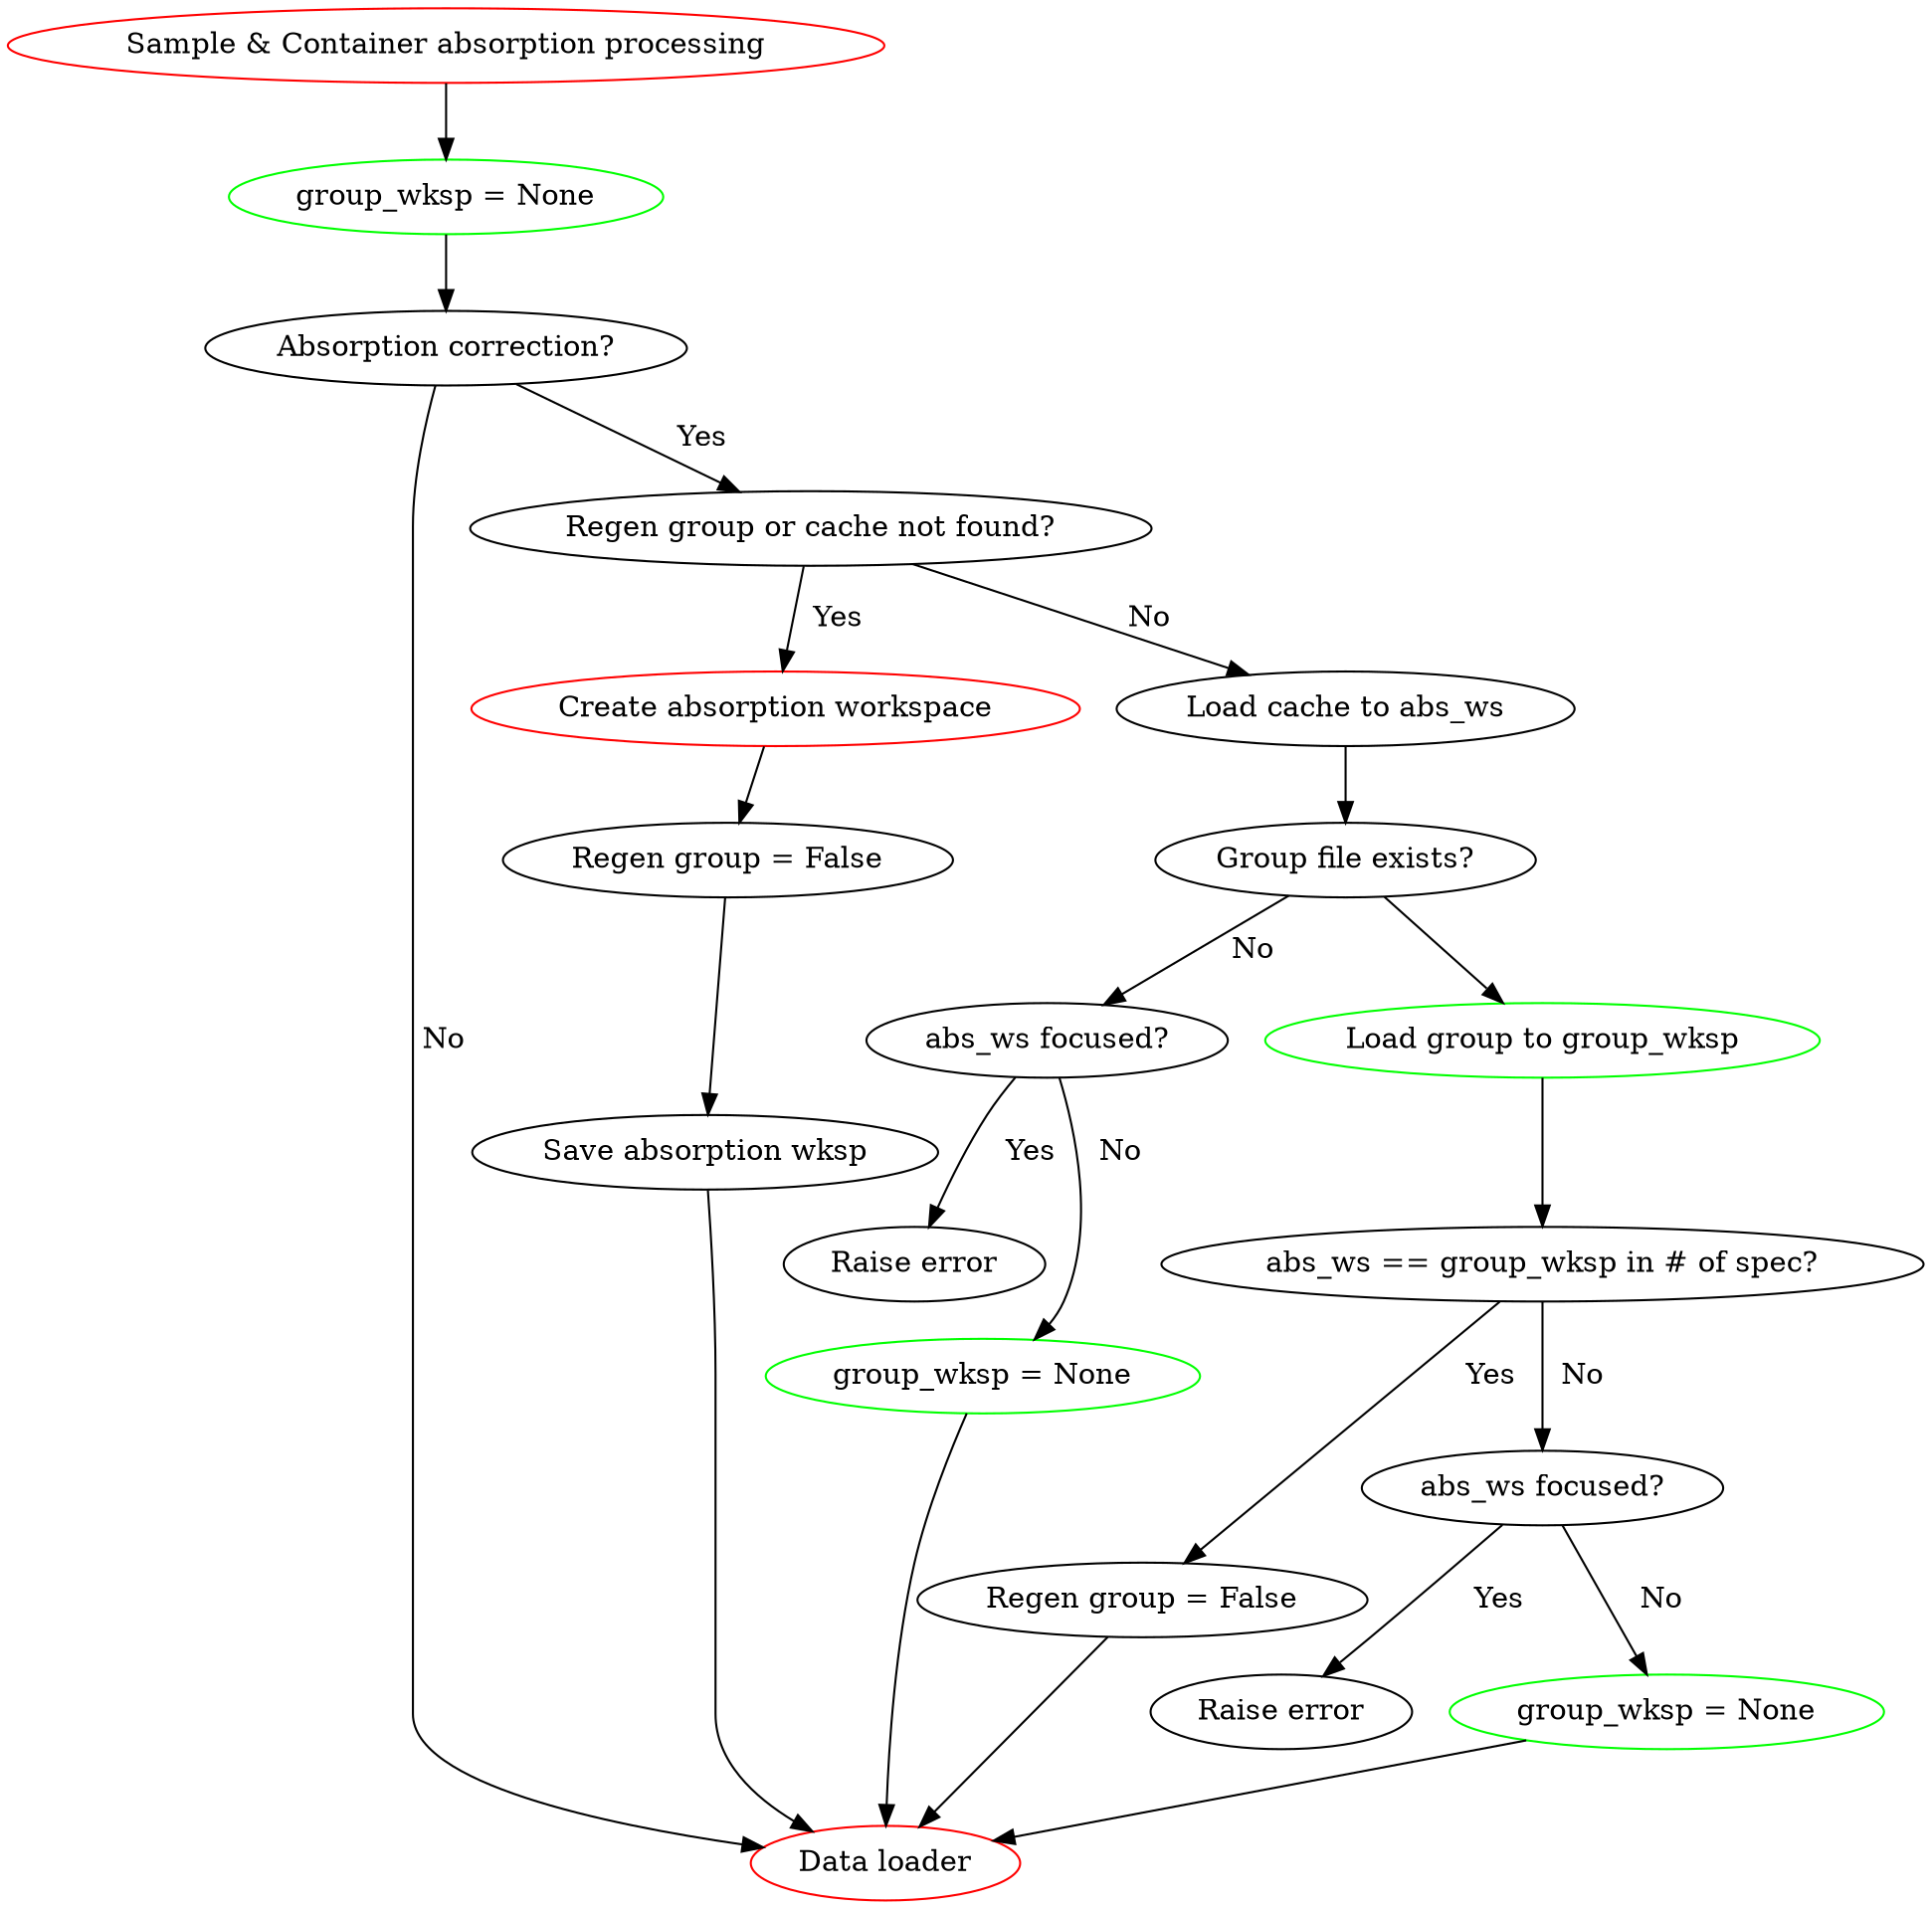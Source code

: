 digraph G {
 {node[color=red]; "Sample & Container absorption processing"} -> {node[color=green];"group_wksp = None"};
 {node[color=green];"group_wksp = None"} -> "Absorption correction?";
 "Absorption correction?" -> {node[color=red]; "Data loader"} [label=" No"];
 "Absorption correction?" -> "Regen group or cache not found?" [label="   Yes"];
 "Regen group or cache not found?" -> {node[color=red];"Create absorption workspace"} [label="  Yes"];
 {node[color=red];"Create absorption workspace"} -> {node[label="Regen group = False"];"regen_group_f_2"};
 {node[label="Regen group = False"];"regen_group_f_2"} -> "Save absorption wksp";
 "Save absorption wksp" -> {node[color=red]; "Data loader"};
 "Regen group or cache not found?" -> "Load cache to abs_ws" [label="  No"];
 "Load cache to abs_ws" -> {node[label="Group file exists?"];"gf_exists_1"};
 {node[label="Group file exists?"];"gf_exists_1"} -> "abs_ws focused?" [label="  No"];
 "abs_ws focused?" -> "Raise error" [label="  Yes"];
 "abs_ws focused?" -> {node[label="group_wksp = None";color=green];"group_wksp_none_1"} [label="  No"];
 {node[label="group_wksp = None";color=green];"group_wksp_none_1"} -> {node[color=red]; "Data loader"};
 {node[label="Group file exists?"];"gf_exists_1"} -> {node[color=green];"Load group to group_wksp"};
 {node[color=green];"Load group to group_wksp"} -> "abs_ws == group_wksp in # of spec?";
 "abs_ws == group_wksp in # of spec?" -> "Regen group = False" [label="  Yes"];
 "Regen group = False" -> {node[color=red]; "Data loader"};
 "abs_ws == group_wksp in # of spec?" -> {node[label="abs_ws focused?"];"abs_ws_focused_1"} [label="  No"];
 {node[label="abs_ws focused?"];"abs_ws_focused_1"} -> {node[label="Raise error"];"raise_err_1"} [label="  Yes"];
 {node[label="abs_ws focused?"];"abs_ws_focused_1"} -> {node[label="group_wksp = None";color=green];"group_wksp_none_2"} [label="  No"];
 {node[label="group_wksp = None";color=green];"group_wksp_none_2"} -> {node[color=red]; "Data loader"};
}